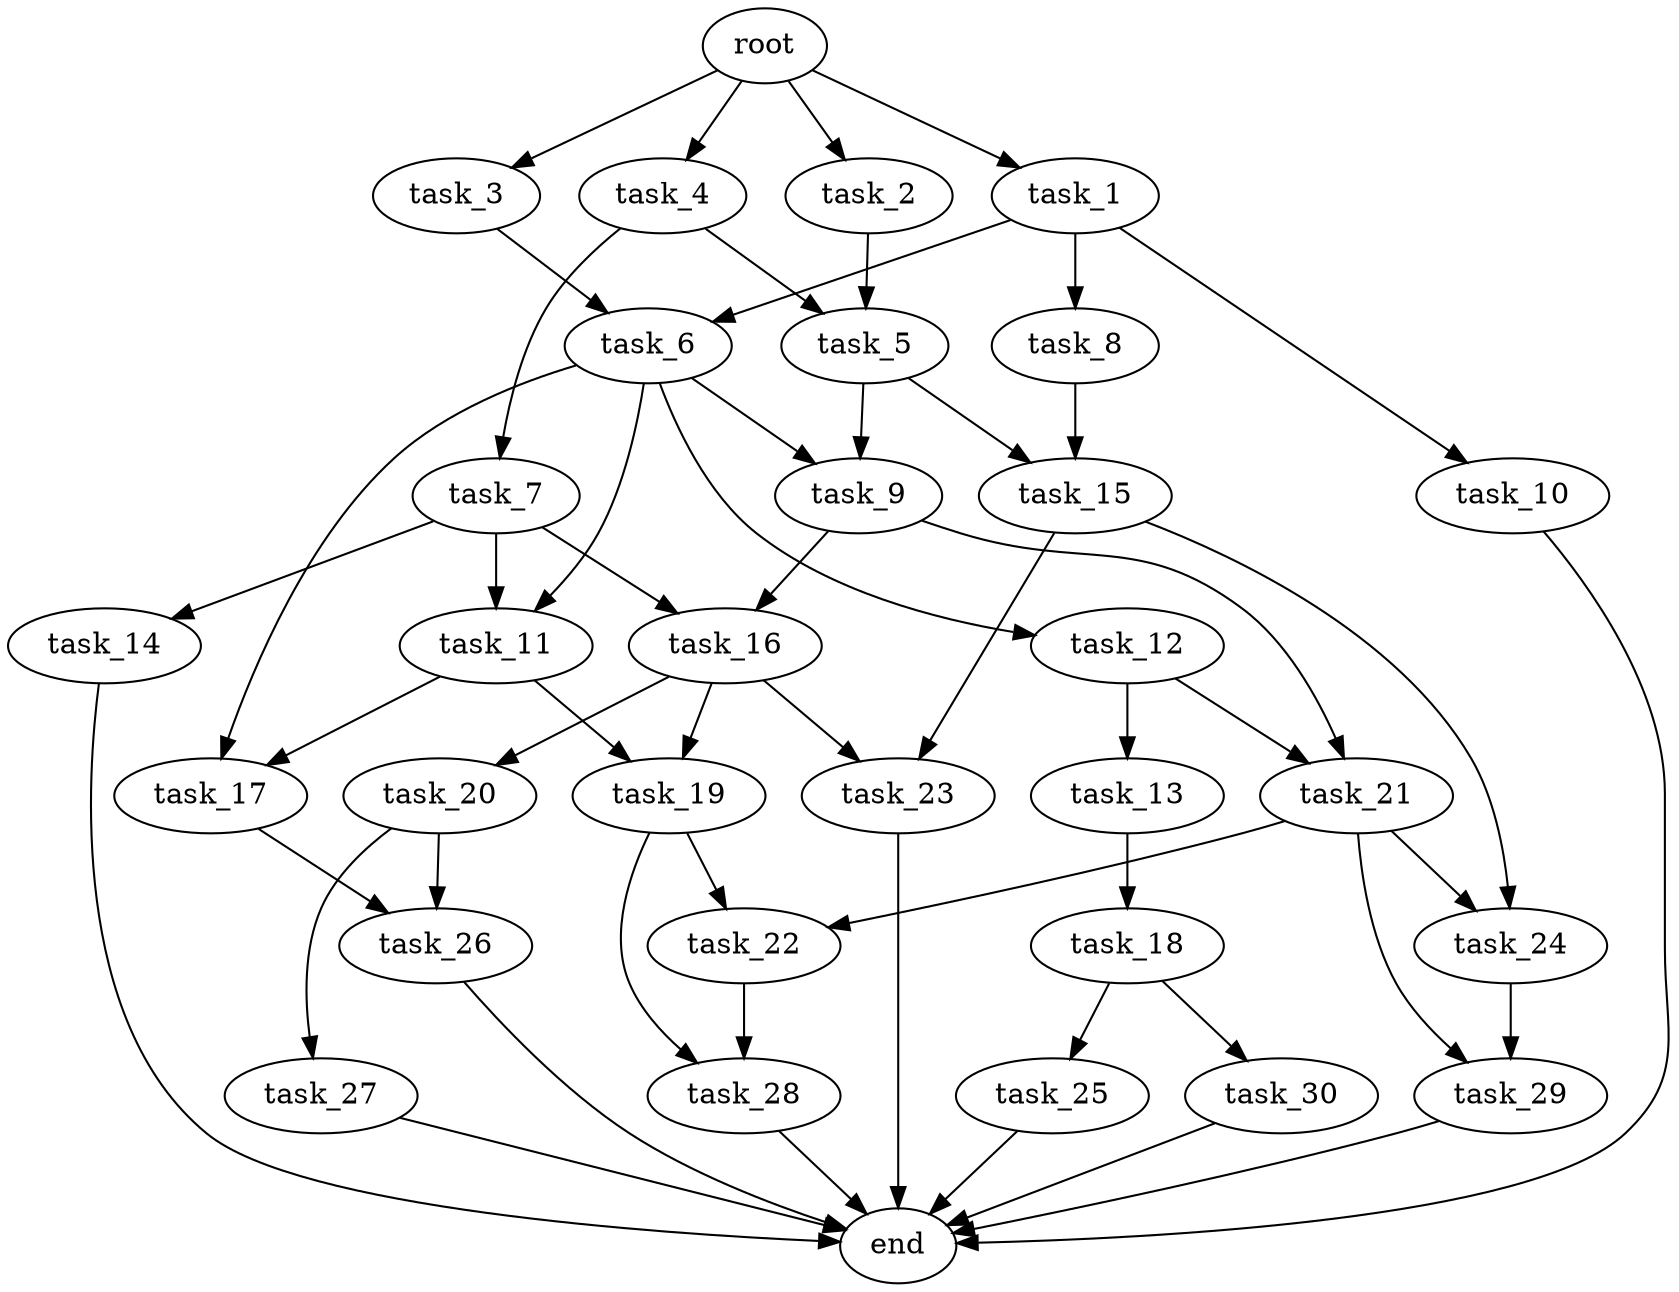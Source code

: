 digraph G {
  root [size="0.000000e+00"];
  task_1 [size="4.978824e+10"];
  task_2 [size="2.444434e+10"];
  task_3 [size="7.410383e+10"];
  task_4 [size="9.732933e+10"];
  task_5 [size="3.594840e+10"];
  task_6 [size="7.443907e+10"];
  task_7 [size="1.939227e+10"];
  task_8 [size="9.548189e+10"];
  task_9 [size="6.387699e+10"];
  task_10 [size="9.654565e+10"];
  task_11 [size="8.771563e+10"];
  task_12 [size="6.788336e+10"];
  task_13 [size="8.992315e+10"];
  task_14 [size="4.493244e+10"];
  task_15 [size="9.583103e+10"];
  task_16 [size="5.269542e+10"];
  task_17 [size="2.653828e+10"];
  task_18 [size="6.790985e+10"];
  task_19 [size="8.880061e+10"];
  task_20 [size="3.910871e+10"];
  task_21 [size="4.173526e+10"];
  task_22 [size="9.939443e+10"];
  task_23 [size="3.093924e+10"];
  task_24 [size="4.119587e+09"];
  task_25 [size="5.201257e+10"];
  task_26 [size="3.433401e+10"];
  task_27 [size="6.124062e+10"];
  task_28 [size="4.335163e+10"];
  task_29 [size="4.550822e+10"];
  task_30 [size="9.681562e+10"];
  end [size="0.000000e+00"];

  root -> task_1 [size="1.000000e-12"];
  root -> task_2 [size="1.000000e-12"];
  root -> task_3 [size="1.000000e-12"];
  root -> task_4 [size="1.000000e-12"];
  task_1 -> task_6 [size="3.721953e+08"];
  task_1 -> task_8 [size="9.548189e+08"];
  task_1 -> task_10 [size="9.654565e+08"];
  task_2 -> task_5 [size="1.797420e+08"];
  task_3 -> task_6 [size="3.721953e+08"];
  task_4 -> task_5 [size="1.797420e+08"];
  task_4 -> task_7 [size="1.939227e+08"];
  task_5 -> task_9 [size="3.193849e+08"];
  task_5 -> task_15 [size="4.791551e+08"];
  task_6 -> task_9 [size="3.193849e+08"];
  task_6 -> task_11 [size="4.385782e+08"];
  task_6 -> task_12 [size="6.788336e+08"];
  task_6 -> task_17 [size="1.326914e+08"];
  task_7 -> task_11 [size="4.385782e+08"];
  task_7 -> task_14 [size="4.493244e+08"];
  task_7 -> task_16 [size="2.634771e+08"];
  task_8 -> task_15 [size="4.791551e+08"];
  task_9 -> task_16 [size="2.634771e+08"];
  task_9 -> task_21 [size="2.086763e+08"];
  task_10 -> end [size="1.000000e-12"];
  task_11 -> task_17 [size="1.326914e+08"];
  task_11 -> task_19 [size="4.440031e+08"];
  task_12 -> task_13 [size="8.992315e+08"];
  task_12 -> task_21 [size="2.086763e+08"];
  task_13 -> task_18 [size="6.790985e+08"];
  task_14 -> end [size="1.000000e-12"];
  task_15 -> task_23 [size="1.546962e+08"];
  task_15 -> task_24 [size="2.059793e+07"];
  task_16 -> task_19 [size="4.440031e+08"];
  task_16 -> task_20 [size="3.910871e+08"];
  task_16 -> task_23 [size="1.546962e+08"];
  task_17 -> task_26 [size="1.716701e+08"];
  task_18 -> task_25 [size="5.201257e+08"];
  task_18 -> task_30 [size="9.681562e+08"];
  task_19 -> task_22 [size="4.969722e+08"];
  task_19 -> task_28 [size="2.167581e+08"];
  task_20 -> task_26 [size="1.716701e+08"];
  task_20 -> task_27 [size="6.124062e+08"];
  task_21 -> task_22 [size="4.969722e+08"];
  task_21 -> task_24 [size="2.059793e+07"];
  task_21 -> task_29 [size="2.275411e+08"];
  task_22 -> task_28 [size="2.167581e+08"];
  task_23 -> end [size="1.000000e-12"];
  task_24 -> task_29 [size="2.275411e+08"];
  task_25 -> end [size="1.000000e-12"];
  task_26 -> end [size="1.000000e-12"];
  task_27 -> end [size="1.000000e-12"];
  task_28 -> end [size="1.000000e-12"];
  task_29 -> end [size="1.000000e-12"];
  task_30 -> end [size="1.000000e-12"];
}
